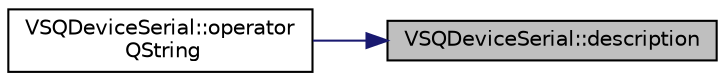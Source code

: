 digraph "VSQDeviceSerial::description"
{
 // LATEX_PDF_SIZE
  edge [fontname="Helvetica",fontsize="10",labelfontname="Helvetica",labelfontsize="10"];
  node [fontname="Helvetica",fontsize="10",shape=record];
  rankdir="RL";
  Node1 [label="VSQDeviceSerial::description",height=0.2,width=0.4,color="black", fillcolor="grey75", style="filled", fontcolor="black",tooltip="Describe device serial number."];
  Node1 -> Node2 [dir="back",color="midnightblue",fontsize="10",style="solid",fontname="Helvetica"];
  Node2 [label="VSQDeviceSerial::operator\l QString",height=0.2,width=0.4,color="black", fillcolor="white", style="filled",URL="$class_v_s_q_device_serial.html#a0857eb221110042f1962f0497aa293a8",tooltip="Get serial number text description."];
}
